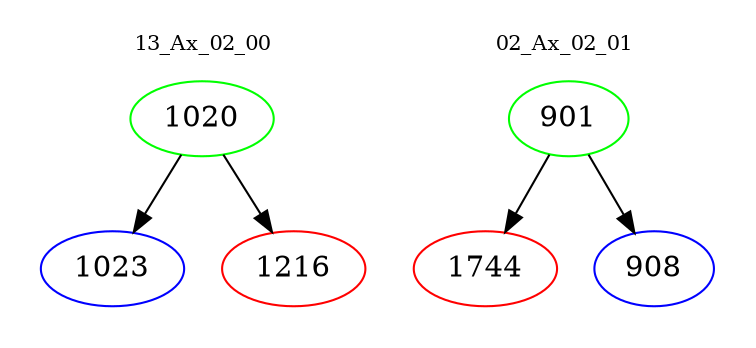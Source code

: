 digraph{
subgraph cluster_0 {
color = white
label = "13_Ax_02_00";
fontsize=10;
T0_1020 [label="1020", color="green"]
T0_1020 -> T0_1023 [color="black"]
T0_1023 [label="1023", color="blue"]
T0_1020 -> T0_1216 [color="black"]
T0_1216 [label="1216", color="red"]
}
subgraph cluster_1 {
color = white
label = "02_Ax_02_01";
fontsize=10;
T1_901 [label="901", color="green"]
T1_901 -> T1_1744 [color="black"]
T1_1744 [label="1744", color="red"]
T1_901 -> T1_908 [color="black"]
T1_908 [label="908", color="blue"]
}
}
